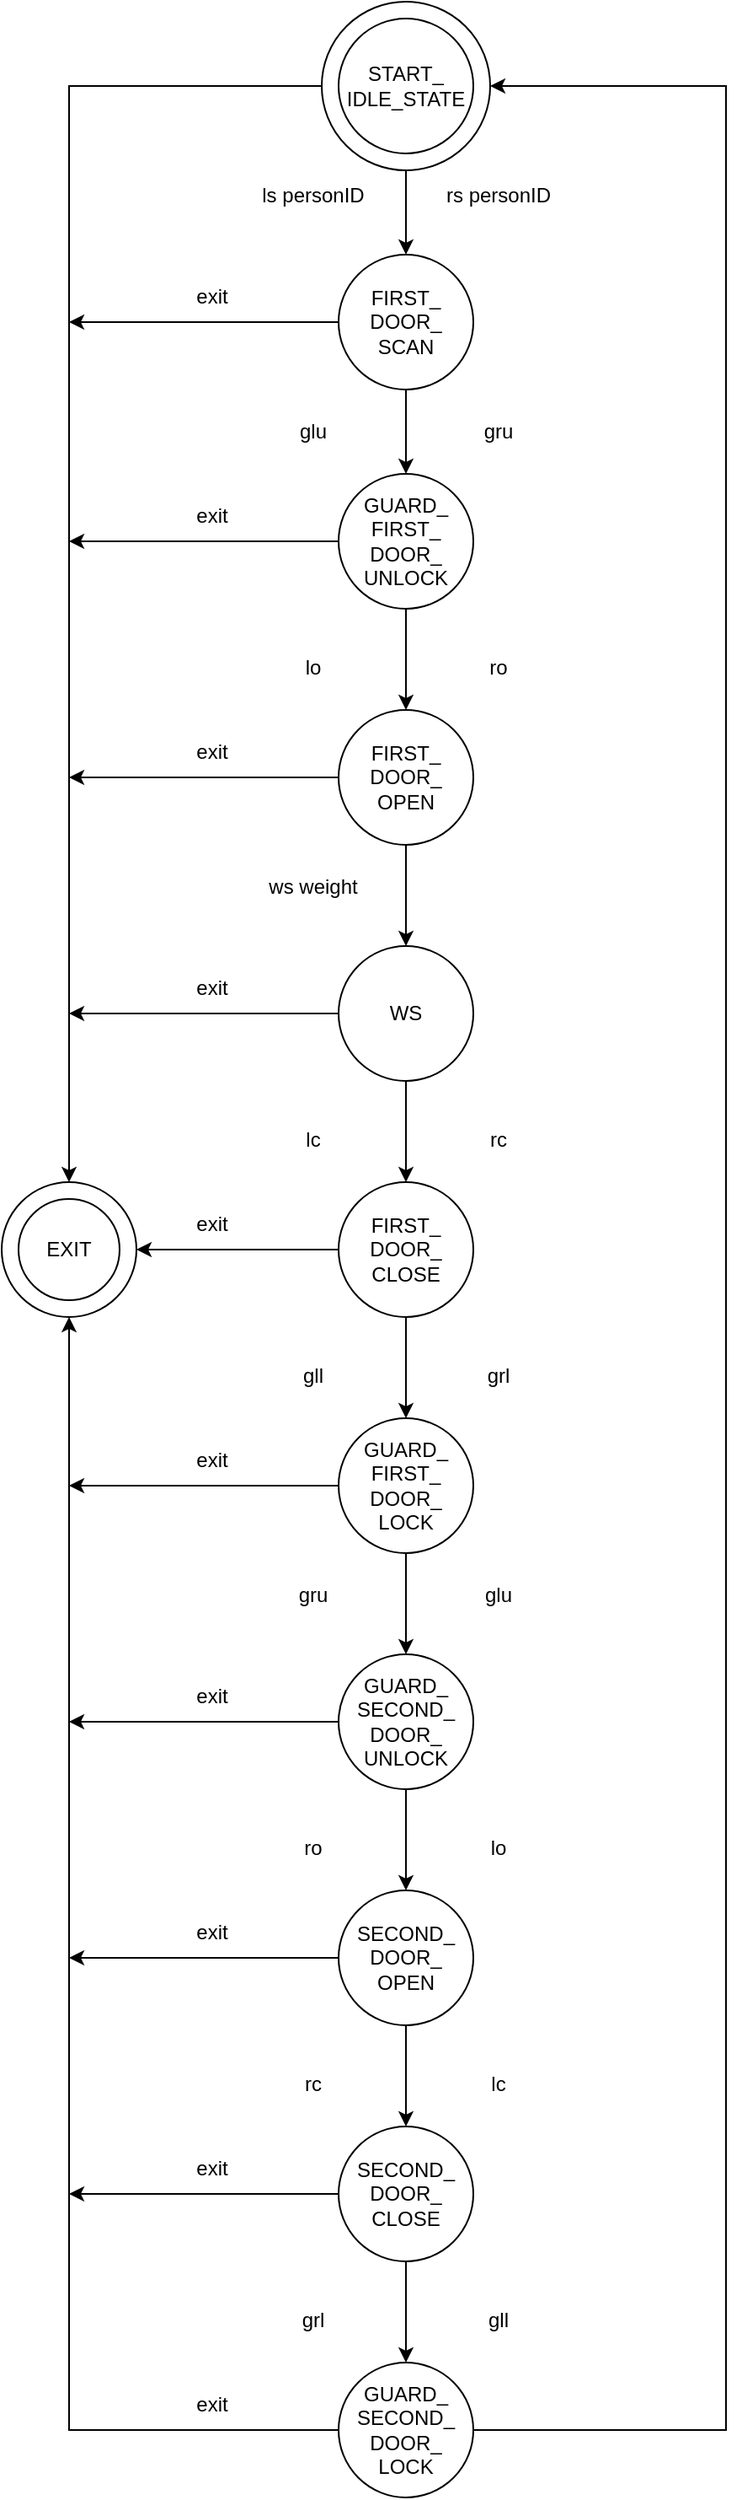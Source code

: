 <mxfile version="15.7.0" type="device"><diagram id="DZM3OfPbcQQz4L3MqRLo" name="Page-1"><mxGraphModel dx="1411" dy="601" grid="1" gridSize="10" guides="1" tooltips="1" connect="1" arrows="1" fold="1" page="1" pageScale="1" pageWidth="2500" pageHeight="1000" math="0" shadow="0"><root><mxCell id="0"/><mxCell id="1" parent="0"/><mxCell id="YlGxr7hRKQvFY9w-NBEB-1" value="" style="ellipse;whiteSpace=wrap;html=1;aspect=fixed;" parent="1" vertex="1"><mxGeometry x="460" y="130" width="100" height="100" as="geometry"/></mxCell><mxCell id="YlGxr7hRKQvFY9w-NBEB-9" value="" style="edgeStyle=orthogonalEdgeStyle;rounded=0;orthogonalLoop=1;jettySize=auto;html=1;" parent="1" source="YlGxr7hRKQvFY9w-NBEB-3" target="YlGxr7hRKQvFY9w-NBEB-8" edge="1"><mxGeometry relative="1" as="geometry"/></mxCell><mxCell id="YlGxr7hRKQvFY9w-NBEB-57" style="edgeStyle=orthogonalEdgeStyle;rounded=0;orthogonalLoop=1;jettySize=auto;html=1;exitX=0;exitY=0.5;exitDx=0;exitDy=0;" parent="1" source="YlGxr7hRKQvFY9w-NBEB-3" edge="1"><mxGeometry relative="1" as="geometry"><mxPoint x="310" y="320" as="targetPoint"/></mxGeometry></mxCell><mxCell id="YlGxr7hRKQvFY9w-NBEB-3" value="FIRST_&lt;br&gt;DOOR_&lt;br&gt;SCAN" style="ellipse;whiteSpace=wrap;html=1;aspect=fixed;" parent="1" vertex="1"><mxGeometry x="470" y="280" width="80" height="80" as="geometry"/></mxCell><mxCell id="YlGxr7hRKQvFY9w-NBEB-6" value="ls personID" style="text;html=1;strokeColor=none;fillColor=none;align=center;verticalAlign=middle;whiteSpace=wrap;rounded=0;" parent="1" vertex="1"><mxGeometry x="420" y="230" width="70" height="30" as="geometry"/></mxCell><mxCell id="YlGxr7hRKQvFY9w-NBEB-7" value="rs personID" style="text;html=1;strokeColor=none;fillColor=none;align=center;verticalAlign=middle;whiteSpace=wrap;rounded=0;" parent="1" vertex="1"><mxGeometry x="530" y="230" width="70" height="30" as="geometry"/></mxCell><mxCell id="YlGxr7hRKQvFY9w-NBEB-17" style="edgeStyle=orthogonalEdgeStyle;rounded=0;orthogonalLoop=1;jettySize=auto;html=1;exitX=0.5;exitY=1;exitDx=0;exitDy=0;" parent="1" source="YlGxr7hRKQvFY9w-NBEB-8" target="YlGxr7hRKQvFY9w-NBEB-13" edge="1"><mxGeometry relative="1" as="geometry"/></mxCell><mxCell id="YlGxr7hRKQvFY9w-NBEB-58" style="edgeStyle=orthogonalEdgeStyle;rounded=0;orthogonalLoop=1;jettySize=auto;html=1;exitX=0;exitY=0.5;exitDx=0;exitDy=0;" parent="1" source="YlGxr7hRKQvFY9w-NBEB-8" edge="1"><mxGeometry relative="1" as="geometry"><mxPoint x="310" y="450" as="targetPoint"/></mxGeometry></mxCell><mxCell id="YlGxr7hRKQvFY9w-NBEB-8" value="GUARD_&lt;br&gt;FIRST_&lt;br&gt;DOOR_&lt;br&gt;UNLOCK" style="ellipse;whiteSpace=wrap;html=1;aspect=fixed;" parent="1" vertex="1"><mxGeometry x="470" y="410" width="80" height="80" as="geometry"/></mxCell><mxCell id="YlGxr7hRKQvFY9w-NBEB-10" value="gru" style="text;html=1;strokeColor=none;fillColor=none;align=center;verticalAlign=middle;whiteSpace=wrap;rounded=0;" parent="1" vertex="1"><mxGeometry x="530" y="370" width="70" height="30" as="geometry"/></mxCell><mxCell id="YlGxr7hRKQvFY9w-NBEB-11" value="glu" style="text;html=1;strokeColor=none;fillColor=none;align=center;verticalAlign=middle;whiteSpace=wrap;rounded=0;" parent="1" vertex="1"><mxGeometry x="420" y="370" width="70" height="30" as="geometry"/></mxCell><mxCell id="YlGxr7hRKQvFY9w-NBEB-21" style="edgeStyle=orthogonalEdgeStyle;rounded=0;orthogonalLoop=1;jettySize=auto;html=1;exitX=0.5;exitY=1;exitDx=0;exitDy=0;entryX=0.5;entryY=0;entryDx=0;entryDy=0;" parent="1" source="YlGxr7hRKQvFY9w-NBEB-13" target="YlGxr7hRKQvFY9w-NBEB-18" edge="1"><mxGeometry relative="1" as="geometry"/></mxCell><mxCell id="YlGxr7hRKQvFY9w-NBEB-59" style="edgeStyle=orthogonalEdgeStyle;rounded=0;orthogonalLoop=1;jettySize=auto;html=1;exitX=0;exitY=0.5;exitDx=0;exitDy=0;" parent="1" source="YlGxr7hRKQvFY9w-NBEB-13" edge="1"><mxGeometry relative="1" as="geometry"><mxPoint x="310" y="590" as="targetPoint"/></mxGeometry></mxCell><mxCell id="YlGxr7hRKQvFY9w-NBEB-13" value="FIRST_&lt;br&gt;DOOR_&lt;br&gt;OPEN" style="ellipse;whiteSpace=wrap;html=1;aspect=fixed;" parent="1" vertex="1"><mxGeometry x="470" y="550" width="80" height="80" as="geometry"/></mxCell><mxCell id="YlGxr7hRKQvFY9w-NBEB-14" value="ro" style="text;html=1;strokeColor=none;fillColor=none;align=center;verticalAlign=middle;whiteSpace=wrap;rounded=0;" parent="1" vertex="1"><mxGeometry x="530" y="510" width="70" height="30" as="geometry"/></mxCell><mxCell id="YlGxr7hRKQvFY9w-NBEB-15" value="lo" style="text;html=1;strokeColor=none;fillColor=none;align=center;verticalAlign=middle;whiteSpace=wrap;rounded=0;" parent="1" vertex="1"><mxGeometry x="420" y="510" width="70" height="30" as="geometry"/></mxCell><mxCell id="YlGxr7hRKQvFY9w-NBEB-29" style="edgeStyle=orthogonalEdgeStyle;rounded=0;orthogonalLoop=1;jettySize=auto;html=1;exitX=0.5;exitY=1;exitDx=0;exitDy=0;entryX=0.5;entryY=0;entryDx=0;entryDy=0;" parent="1" source="YlGxr7hRKQvFY9w-NBEB-18" target="YlGxr7hRKQvFY9w-NBEB-26" edge="1"><mxGeometry relative="1" as="geometry"/></mxCell><mxCell id="YlGxr7hRKQvFY9w-NBEB-61" style="edgeStyle=orthogonalEdgeStyle;rounded=0;orthogonalLoop=1;jettySize=auto;html=1;exitX=0;exitY=0.5;exitDx=0;exitDy=0;" parent="1" source="YlGxr7hRKQvFY9w-NBEB-18" edge="1"><mxGeometry relative="1" as="geometry"><mxPoint x="310" y="730" as="targetPoint"/></mxGeometry></mxCell><mxCell id="YlGxr7hRKQvFY9w-NBEB-18" value="WS" style="ellipse;whiteSpace=wrap;html=1;aspect=fixed;" parent="1" vertex="1"><mxGeometry x="470" y="690" width="80" height="80" as="geometry"/></mxCell><mxCell id="YlGxr7hRKQvFY9w-NBEB-20" value="ws weight" style="text;html=1;strokeColor=none;fillColor=none;align=center;verticalAlign=middle;whiteSpace=wrap;rounded=0;" parent="1" vertex="1"><mxGeometry x="420" y="640" width="70" height="30" as="geometry"/></mxCell><mxCell id="YlGxr7hRKQvFY9w-NBEB-33" style="edgeStyle=orthogonalEdgeStyle;rounded=0;orthogonalLoop=1;jettySize=auto;html=1;exitX=0.5;exitY=1;exitDx=0;exitDy=0;entryX=0.5;entryY=0;entryDx=0;entryDy=0;" parent="1" source="YlGxr7hRKQvFY9w-NBEB-26" target="YlGxr7hRKQvFY9w-NBEB-30" edge="1"><mxGeometry relative="1" as="geometry"/></mxCell><mxCell id="YlGxr7hRKQvFY9w-NBEB-62" style="edgeStyle=orthogonalEdgeStyle;rounded=0;orthogonalLoop=1;jettySize=auto;html=1;entryX=1;entryY=0.5;entryDx=0;entryDy=0;" parent="1" source="YlGxr7hRKQvFY9w-NBEB-26" target="YlGxr7hRKQvFY9w-NBEB-53" edge="1"><mxGeometry relative="1" as="geometry"/></mxCell><mxCell id="YlGxr7hRKQvFY9w-NBEB-26" value="FIRST_&lt;br&gt;DOOR_&lt;br&gt;CLOSE" style="ellipse;whiteSpace=wrap;html=1;aspect=fixed;" parent="1" vertex="1"><mxGeometry x="470" y="830" width="80" height="80" as="geometry"/></mxCell><mxCell id="YlGxr7hRKQvFY9w-NBEB-27" value="rc" style="text;html=1;strokeColor=none;fillColor=none;align=center;verticalAlign=middle;whiteSpace=wrap;rounded=0;" parent="1" vertex="1"><mxGeometry x="530" y="790" width="70" height="30" as="geometry"/></mxCell><mxCell id="YlGxr7hRKQvFY9w-NBEB-28" value="lc" style="text;html=1;strokeColor=none;fillColor=none;align=center;verticalAlign=middle;whiteSpace=wrap;rounded=0;" parent="1" vertex="1"><mxGeometry x="420" y="790" width="70" height="30" as="geometry"/></mxCell><mxCell id="YlGxr7hRKQvFY9w-NBEB-41" style="edgeStyle=orthogonalEdgeStyle;rounded=0;orthogonalLoop=1;jettySize=auto;html=1;exitX=0.5;exitY=1;exitDx=0;exitDy=0;entryX=0.5;entryY=0;entryDx=0;entryDy=0;" parent="1" source="YlGxr7hRKQvFY9w-NBEB-30" target="YlGxr7hRKQvFY9w-NBEB-35" edge="1"><mxGeometry relative="1" as="geometry"/></mxCell><mxCell id="YlGxr7hRKQvFY9w-NBEB-63" style="edgeStyle=orthogonalEdgeStyle;rounded=0;orthogonalLoop=1;jettySize=auto;html=1;exitX=0;exitY=0.5;exitDx=0;exitDy=0;" parent="1" source="YlGxr7hRKQvFY9w-NBEB-30" edge="1"><mxGeometry relative="1" as="geometry"><mxPoint x="310" y="1010" as="targetPoint"/></mxGeometry></mxCell><mxCell id="YlGxr7hRKQvFY9w-NBEB-30" value="GUARD_&lt;br&gt;FIRST_&lt;br&gt;DOOR_&lt;br&gt;LOCK" style="ellipse;whiteSpace=wrap;html=1;aspect=fixed;" parent="1" vertex="1"><mxGeometry x="470" y="970" width="80" height="80" as="geometry"/></mxCell><mxCell id="YlGxr7hRKQvFY9w-NBEB-31" value="grl" style="text;html=1;strokeColor=none;fillColor=none;align=center;verticalAlign=middle;whiteSpace=wrap;rounded=0;" parent="1" vertex="1"><mxGeometry x="530" y="930" width="70" height="30" as="geometry"/></mxCell><mxCell id="YlGxr7hRKQvFY9w-NBEB-32" value="gll" style="text;html=1;strokeColor=none;fillColor=none;align=center;verticalAlign=middle;whiteSpace=wrap;rounded=0;" parent="1" vertex="1"><mxGeometry x="420" y="930" width="70" height="30" as="geometry"/></mxCell><mxCell id="YlGxr7hRKQvFY9w-NBEB-34" style="edgeStyle=orthogonalEdgeStyle;rounded=0;orthogonalLoop=1;jettySize=auto;html=1;exitX=0.5;exitY=1;exitDx=0;exitDy=0;" parent="1" source="YlGxr7hRKQvFY9w-NBEB-35" target="YlGxr7hRKQvFY9w-NBEB-38" edge="1"><mxGeometry relative="1" as="geometry"/></mxCell><mxCell id="YlGxr7hRKQvFY9w-NBEB-64" style="edgeStyle=orthogonalEdgeStyle;rounded=0;orthogonalLoop=1;jettySize=auto;html=1;exitX=0;exitY=0.5;exitDx=0;exitDy=0;" parent="1" source="YlGxr7hRKQvFY9w-NBEB-35" edge="1"><mxGeometry relative="1" as="geometry"><mxPoint x="310" y="1150" as="targetPoint"/></mxGeometry></mxCell><mxCell id="YlGxr7hRKQvFY9w-NBEB-35" value="GUARD_&lt;br&gt;SECOND_&lt;br&gt;DOOR_&lt;br&gt;UNLOCK" style="ellipse;whiteSpace=wrap;html=1;aspect=fixed;" parent="1" vertex="1"><mxGeometry x="470" y="1110" width="80" height="80" as="geometry"/></mxCell><mxCell id="YlGxr7hRKQvFY9w-NBEB-36" value="gru" style="text;html=1;strokeColor=none;fillColor=none;align=center;verticalAlign=middle;whiteSpace=wrap;rounded=0;" parent="1" vertex="1"><mxGeometry x="420" y="1060" width="70" height="30" as="geometry"/></mxCell><mxCell id="YlGxr7hRKQvFY9w-NBEB-37" value="glu" style="text;html=1;strokeColor=none;fillColor=none;align=center;verticalAlign=middle;whiteSpace=wrap;rounded=0;" parent="1" vertex="1"><mxGeometry x="530" y="1060" width="70" height="30" as="geometry"/></mxCell><mxCell id="YlGxr7hRKQvFY9w-NBEB-49" style="edgeStyle=orthogonalEdgeStyle;rounded=0;orthogonalLoop=1;jettySize=auto;html=1;exitX=0.5;exitY=1;exitDx=0;exitDy=0;entryX=0.5;entryY=0;entryDx=0;entryDy=0;" parent="1" source="YlGxr7hRKQvFY9w-NBEB-38" target="YlGxr7hRKQvFY9w-NBEB-43" edge="1"><mxGeometry relative="1" as="geometry"/></mxCell><mxCell id="YlGxr7hRKQvFY9w-NBEB-65" style="edgeStyle=orthogonalEdgeStyle;rounded=0;orthogonalLoop=1;jettySize=auto;html=1;exitX=0;exitY=0.5;exitDx=0;exitDy=0;" parent="1" source="YlGxr7hRKQvFY9w-NBEB-38" edge="1"><mxGeometry relative="1" as="geometry"><mxPoint x="310" y="1290" as="targetPoint"/></mxGeometry></mxCell><mxCell id="YlGxr7hRKQvFY9w-NBEB-38" value="SECOND_&lt;br&gt;DOOR_&lt;br&gt;OPEN" style="ellipse;whiteSpace=wrap;html=1;aspect=fixed;" parent="1" vertex="1"><mxGeometry x="470" y="1250" width="80" height="80" as="geometry"/></mxCell><mxCell id="YlGxr7hRKQvFY9w-NBEB-39" value="ro" style="text;html=1;strokeColor=none;fillColor=none;align=center;verticalAlign=middle;whiteSpace=wrap;rounded=0;" parent="1" vertex="1"><mxGeometry x="420" y="1210" width="70" height="30" as="geometry"/></mxCell><mxCell id="YlGxr7hRKQvFY9w-NBEB-40" value="lo" style="text;html=1;strokeColor=none;fillColor=none;align=center;verticalAlign=middle;whiteSpace=wrap;rounded=0;" parent="1" vertex="1"><mxGeometry x="530" y="1210" width="70" height="30" as="geometry"/></mxCell><mxCell id="YlGxr7hRKQvFY9w-NBEB-42" style="edgeStyle=orthogonalEdgeStyle;rounded=0;orthogonalLoop=1;jettySize=auto;html=1;exitX=0.5;exitY=1;exitDx=0;exitDy=0;entryX=0.5;entryY=0;entryDx=0;entryDy=0;" parent="1" source="YlGxr7hRKQvFY9w-NBEB-43" target="YlGxr7hRKQvFY9w-NBEB-46" edge="1"><mxGeometry relative="1" as="geometry"/></mxCell><mxCell id="YlGxr7hRKQvFY9w-NBEB-66" style="edgeStyle=orthogonalEdgeStyle;rounded=0;orthogonalLoop=1;jettySize=auto;html=1;exitX=0;exitY=0.5;exitDx=0;exitDy=0;" parent="1" source="YlGxr7hRKQvFY9w-NBEB-43" edge="1"><mxGeometry relative="1" as="geometry"><mxPoint x="310" y="1430" as="targetPoint"/></mxGeometry></mxCell><mxCell id="YlGxr7hRKQvFY9w-NBEB-43" value="SECOND_&lt;br&gt;DOOR_&lt;br&gt;CLOSE" style="ellipse;whiteSpace=wrap;html=1;aspect=fixed;" parent="1" vertex="1"><mxGeometry x="470" y="1390" width="80" height="80" as="geometry"/></mxCell><mxCell id="YlGxr7hRKQvFY9w-NBEB-44" value="rc" style="text;html=1;strokeColor=none;fillColor=none;align=center;verticalAlign=middle;whiteSpace=wrap;rounded=0;" parent="1" vertex="1"><mxGeometry x="420" y="1350" width="70" height="30" as="geometry"/></mxCell><mxCell id="YlGxr7hRKQvFY9w-NBEB-45" value="lc" style="text;html=1;strokeColor=none;fillColor=none;align=center;verticalAlign=middle;whiteSpace=wrap;rounded=0;" parent="1" vertex="1"><mxGeometry x="530" y="1350" width="70" height="30" as="geometry"/></mxCell><mxCell id="YlGxr7hRKQvFY9w-NBEB-54" style="edgeStyle=orthogonalEdgeStyle;rounded=0;orthogonalLoop=1;jettySize=auto;html=1;exitX=1;exitY=0.5;exitDx=0;exitDy=0;entryX=1;entryY=0.5;entryDx=0;entryDy=0;" parent="1" source="YlGxr7hRKQvFY9w-NBEB-46" target="YlGxr7hRKQvFY9w-NBEB-1" edge="1"><mxGeometry relative="1" as="geometry"><Array as="points"><mxPoint x="700" y="1570"/><mxPoint x="700" y="180"/></Array><mxPoint x="580" y="180" as="targetPoint"/></mxGeometry></mxCell><mxCell id="YlGxr7hRKQvFY9w-NBEB-55" style="edgeStyle=orthogonalEdgeStyle;rounded=0;orthogonalLoop=1;jettySize=auto;html=1;exitX=0;exitY=0.5;exitDx=0;exitDy=0;entryX=0.5;entryY=1;entryDx=0;entryDy=0;" parent="1" source="YlGxr7hRKQvFY9w-NBEB-46" target="YlGxr7hRKQvFY9w-NBEB-53" edge="1"><mxGeometry relative="1" as="geometry"/></mxCell><mxCell id="YlGxr7hRKQvFY9w-NBEB-46" value="GUARD_&lt;br&gt;SECOND_&lt;br&gt;DOOR_&lt;br&gt;LOCK" style="ellipse;whiteSpace=wrap;html=1;aspect=fixed;" parent="1" vertex="1"><mxGeometry x="470" y="1530" width="80" height="80" as="geometry"/></mxCell><mxCell id="YlGxr7hRKQvFY9w-NBEB-47" value="grl" style="text;html=1;strokeColor=none;fillColor=none;align=center;verticalAlign=middle;whiteSpace=wrap;rounded=0;" parent="1" vertex="1"><mxGeometry x="420" y="1490" width="70" height="30" as="geometry"/></mxCell><mxCell id="YlGxr7hRKQvFY9w-NBEB-48" value="gll" style="text;html=1;strokeColor=none;fillColor=none;align=center;verticalAlign=middle;whiteSpace=wrap;rounded=0;" parent="1" vertex="1"><mxGeometry x="530" y="1490" width="70" height="30" as="geometry"/></mxCell><mxCell id="YlGxr7hRKQvFY9w-NBEB-52" value="" style="edgeStyle=orthogonalEdgeStyle;rounded=0;orthogonalLoop=1;jettySize=auto;html=1;exitX=0.5;exitY=1;exitDx=0;exitDy=0;" parent="1" source="YlGxr7hRKQvFY9w-NBEB-1" target="YlGxr7hRKQvFY9w-NBEB-3" edge="1"><mxGeometry relative="1" as="geometry"/></mxCell><mxCell id="YlGxr7hRKQvFY9w-NBEB-56" style="edgeStyle=orthogonalEdgeStyle;rounded=0;orthogonalLoop=1;jettySize=auto;html=1;entryX=0.5;entryY=0;entryDx=0;entryDy=0;exitX=0;exitY=0.5;exitDx=0;exitDy=0;" parent="1" source="YlGxr7hRKQvFY9w-NBEB-1" target="YlGxr7hRKQvFY9w-NBEB-53" edge="1"><mxGeometry relative="1" as="geometry"><mxPoint x="420" y="180" as="sourcePoint"/></mxGeometry></mxCell><mxCell id="YlGxr7hRKQvFY9w-NBEB-50" value="&lt;div&gt;START_&lt;/div&gt;&lt;div&gt;IDLE_STATE&lt;/div&gt;" style="ellipse;whiteSpace=wrap;html=1;aspect=fixed;" parent="1" vertex="1"><mxGeometry x="470" y="140" width="80" height="80" as="geometry"/></mxCell><mxCell id="YlGxr7hRKQvFY9w-NBEB-53" value="" style="ellipse;whiteSpace=wrap;html=1;aspect=fixed;" parent="1" vertex="1"><mxGeometry x="270" y="830" width="80" height="80" as="geometry"/></mxCell><mxCell id="YlGxr7hRKQvFY9w-NBEB-67" value="exit" style="text;html=1;strokeColor=none;fillColor=none;align=center;verticalAlign=middle;whiteSpace=wrap;rounded=0;" parent="1" vertex="1"><mxGeometry x="360" y="290" width="70" height="30" as="geometry"/></mxCell><mxCell id="YlGxr7hRKQvFY9w-NBEB-68" value="exit" style="text;html=1;strokeColor=none;fillColor=none;align=center;verticalAlign=middle;whiteSpace=wrap;rounded=0;" parent="1" vertex="1"><mxGeometry x="360" y="420" width="70" height="30" as="geometry"/></mxCell><mxCell id="YlGxr7hRKQvFY9w-NBEB-69" value="exit" style="text;html=1;strokeColor=none;fillColor=none;align=center;verticalAlign=middle;whiteSpace=wrap;rounded=0;" parent="1" vertex="1"><mxGeometry x="360" y="560" width="70" height="30" as="geometry"/></mxCell><mxCell id="YlGxr7hRKQvFY9w-NBEB-70" value="exit" style="text;html=1;strokeColor=none;fillColor=none;align=center;verticalAlign=middle;whiteSpace=wrap;rounded=0;" parent="1" vertex="1"><mxGeometry x="360" y="700" width="70" height="30" as="geometry"/></mxCell><mxCell id="YlGxr7hRKQvFY9w-NBEB-71" value="exit" style="text;html=1;strokeColor=none;fillColor=none;align=center;verticalAlign=middle;whiteSpace=wrap;rounded=0;" parent="1" vertex="1"><mxGeometry x="360" y="840" width="70" height="30" as="geometry"/></mxCell><mxCell id="YlGxr7hRKQvFY9w-NBEB-72" value="exit" style="text;html=1;strokeColor=none;fillColor=none;align=center;verticalAlign=middle;whiteSpace=wrap;rounded=0;" parent="1" vertex="1"><mxGeometry x="360" y="980" width="70" height="30" as="geometry"/></mxCell><mxCell id="YlGxr7hRKQvFY9w-NBEB-73" value="exit" style="text;html=1;strokeColor=none;fillColor=none;align=center;verticalAlign=middle;whiteSpace=wrap;rounded=0;" parent="1" vertex="1"><mxGeometry x="360" y="1120" width="70" height="30" as="geometry"/></mxCell><mxCell id="YlGxr7hRKQvFY9w-NBEB-75" value="exit" style="text;html=1;strokeColor=none;fillColor=none;align=center;verticalAlign=middle;whiteSpace=wrap;rounded=0;" parent="1" vertex="1"><mxGeometry x="360" y="1260" width="70" height="30" as="geometry"/></mxCell><mxCell id="YlGxr7hRKQvFY9w-NBEB-76" value="exit" style="text;html=1;strokeColor=none;fillColor=none;align=center;verticalAlign=middle;whiteSpace=wrap;rounded=0;" parent="1" vertex="1"><mxGeometry x="360" y="1400" width="70" height="30" as="geometry"/></mxCell><mxCell id="YlGxr7hRKQvFY9w-NBEB-77" value="exit" style="text;html=1;strokeColor=none;fillColor=none;align=center;verticalAlign=middle;whiteSpace=wrap;rounded=0;" parent="1" vertex="1"><mxGeometry x="360" y="1540" width="70" height="30" as="geometry"/></mxCell><mxCell id="YlGxr7hRKQvFY9w-NBEB-78" value="EXIT" style="ellipse;whiteSpace=wrap;html=1;aspect=fixed;" parent="1" vertex="1"><mxGeometry x="280" y="840" width="60" height="60" as="geometry"/></mxCell></root></mxGraphModel></diagram></mxfile>